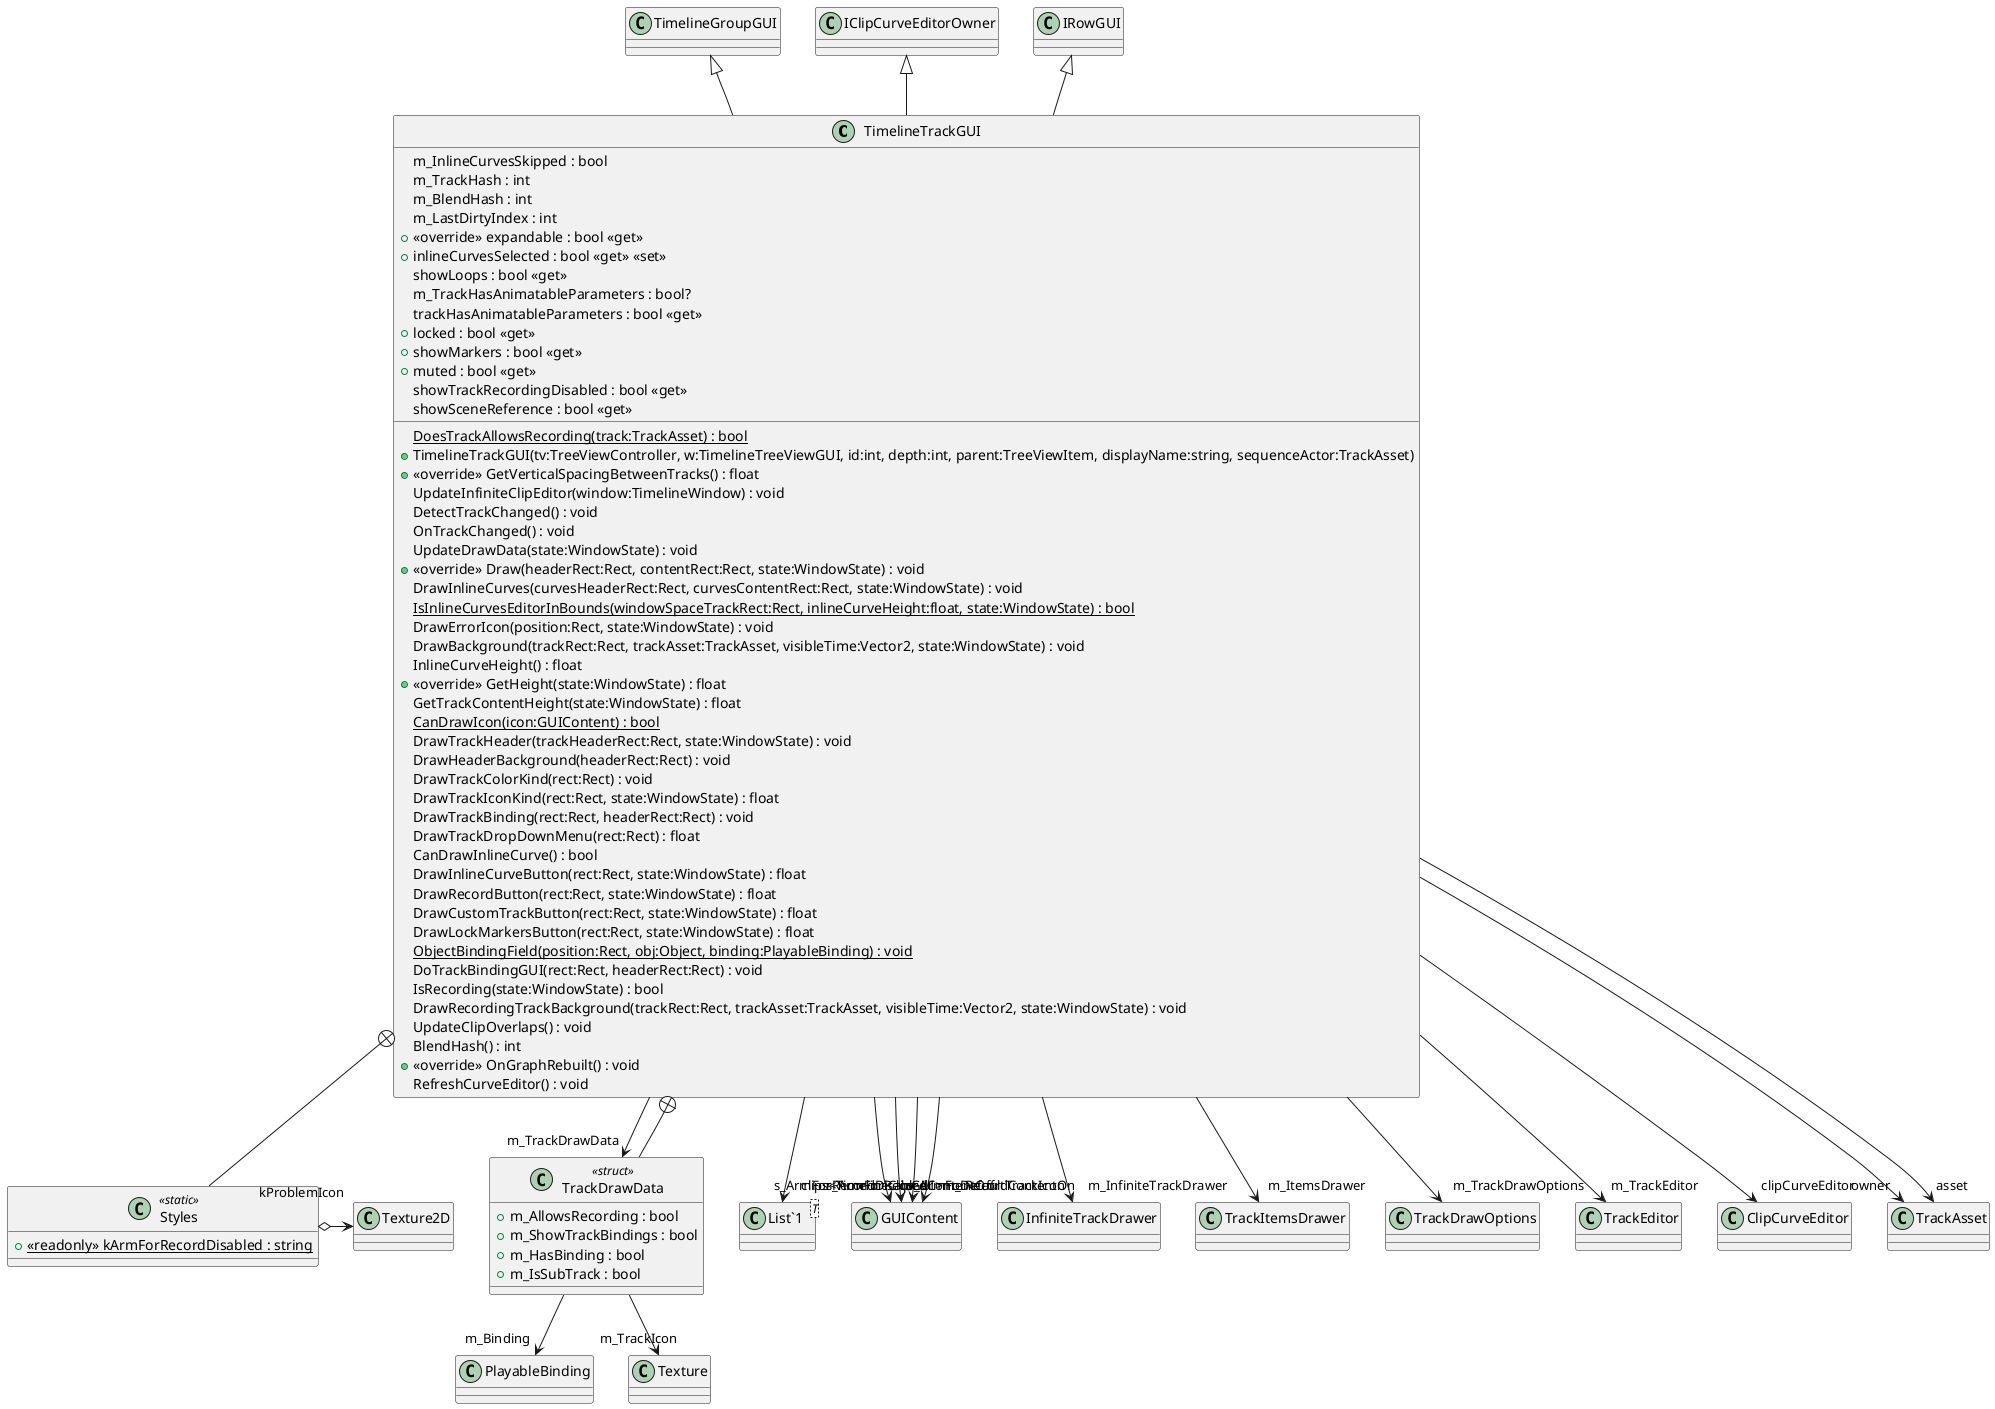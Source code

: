 @startuml
class TimelineTrackGUI {
    m_InlineCurvesSkipped : bool
    m_TrackHash : int
    m_BlendHash : int
    m_LastDirtyIndex : int
    + <<override>> expandable : bool <<get>>
    + inlineCurvesSelected : bool <<get>> <<set>>
    showLoops : bool <<get>>
    {static} DoesTrackAllowsRecording(track:TrackAsset) : bool
    m_TrackHasAnimatableParameters : bool?
    trackHasAnimatableParameters : bool <<get>>
    + locked : bool <<get>>
    + showMarkers : bool <<get>>
    + muted : bool <<get>>
    showTrackRecordingDisabled : bool <<get>>
    + TimelineTrackGUI(tv:TreeViewController, w:TimelineTreeViewGUI, id:int, depth:int, parent:TreeViewItem, displayName:string, sequenceActor:TrackAsset)
    + <<override>> GetVerticalSpacingBetweenTracks() : float
    UpdateInfiniteClipEditor(window:TimelineWindow) : void
    DetectTrackChanged() : void
    OnTrackChanged() : void
    UpdateDrawData(state:WindowState) : void
    + <<override>> Draw(headerRect:Rect, contentRect:Rect, state:WindowState) : void
    DrawInlineCurves(curvesHeaderRect:Rect, curvesContentRect:Rect, state:WindowState) : void
    {static} IsInlineCurvesEditorInBounds(windowSpaceTrackRect:Rect, inlineCurveHeight:float, state:WindowState) : bool
    DrawErrorIcon(position:Rect, state:WindowState) : void
    DrawBackground(trackRect:Rect, trackAsset:TrackAsset, visibleTime:Vector2, state:WindowState) : void
    InlineCurveHeight() : float
    + <<override>> GetHeight(state:WindowState) : float
    GetTrackContentHeight(state:WindowState) : float
    {static} CanDrawIcon(icon:GUIContent) : bool
    showSceneReference : bool <<get>>
    DrawTrackHeader(trackHeaderRect:Rect, state:WindowState) : void
    DrawHeaderBackground(headerRect:Rect) : void
    DrawTrackColorKind(rect:Rect) : void
    DrawTrackIconKind(rect:Rect, state:WindowState) : float
    DrawTrackBinding(rect:Rect, headerRect:Rect) : void
    DrawTrackDropDownMenu(rect:Rect) : float
    CanDrawInlineCurve() : bool
    DrawInlineCurveButton(rect:Rect, state:WindowState) : float
    DrawRecordButton(rect:Rect, state:WindowState) : float
    DrawCustomTrackButton(rect:Rect, state:WindowState) : float
    DrawLockMarkersButton(rect:Rect, state:WindowState) : float
    {static} ObjectBindingField(position:Rect, obj:Object, binding:PlayableBinding) : void
    DoTrackBindingGUI(rect:Rect, headerRect:Rect) : void
    IsRecording(state:WindowState) : bool
    DrawRecordingTrackBackground(trackRect:Rect, trackAsset:TrackAsset, visibleTime:Vector2, state:WindowState) : void
    UpdateClipOverlaps() : void
    BlendHash() : int
    + <<override>> OnGraphRebuilt() : void
    RefreshCurveEditor() : void
}
class TrackDrawData <<struct>> {
    + m_AllowsRecording : bool
    + m_ShowTrackBindings : bool
    + m_HasBinding : bool
    + m_IsSubTrack : bool
}
class Styles <<static>> {
    + {static} <<readonly>> kArmForRecordDisabled : string
}
class "List`1"<T> {
}
TimelineGroupGUI <|-- TimelineTrackGUI
IClipCurveEditorOwner <|-- TimelineTrackGUI
IRowGUI <|-- TimelineTrackGUI
TimelineTrackGUI --> "s_ArmForRecordContentOn" GUIContent
TimelineTrackGUI --> "s_ArmForRecordContentOff" GUIContent
TimelineTrackGUI --> "s_ArmForRecordDisabled" GUIContent
TimelineTrackGUI --> "m_InfiniteTrackDrawer" InfiniteTrackDrawer
TimelineTrackGUI --> "m_ItemsDrawer" TrackItemsDrawer
TimelineTrackGUI --> "m_TrackDrawData" TrackDrawData
TimelineTrackGUI --> "m_TrackDrawOptions" TrackDrawOptions
TimelineTrackGUI --> "m_TrackEditor" TrackEditor
TimelineTrackGUI --> "m_DefaultTrackIcon" GUIContent
TimelineTrackGUI --> "clipCurveEditor" ClipCurveEditor
TimelineTrackGUI --> "owner" TrackAsset
TimelineTrackGUI --> "clips<TimelineClipGUI>" "List`1"
TimelineTrackGUI --> "asset" TrackAsset
TimelineTrackGUI +-- TrackDrawData
TrackDrawData --> "m_Binding" PlayableBinding
TrackDrawData --> "m_TrackIcon" Texture
TimelineTrackGUI +-- Styles
Styles o-> "kProblemIcon" Texture2D
@enduml
